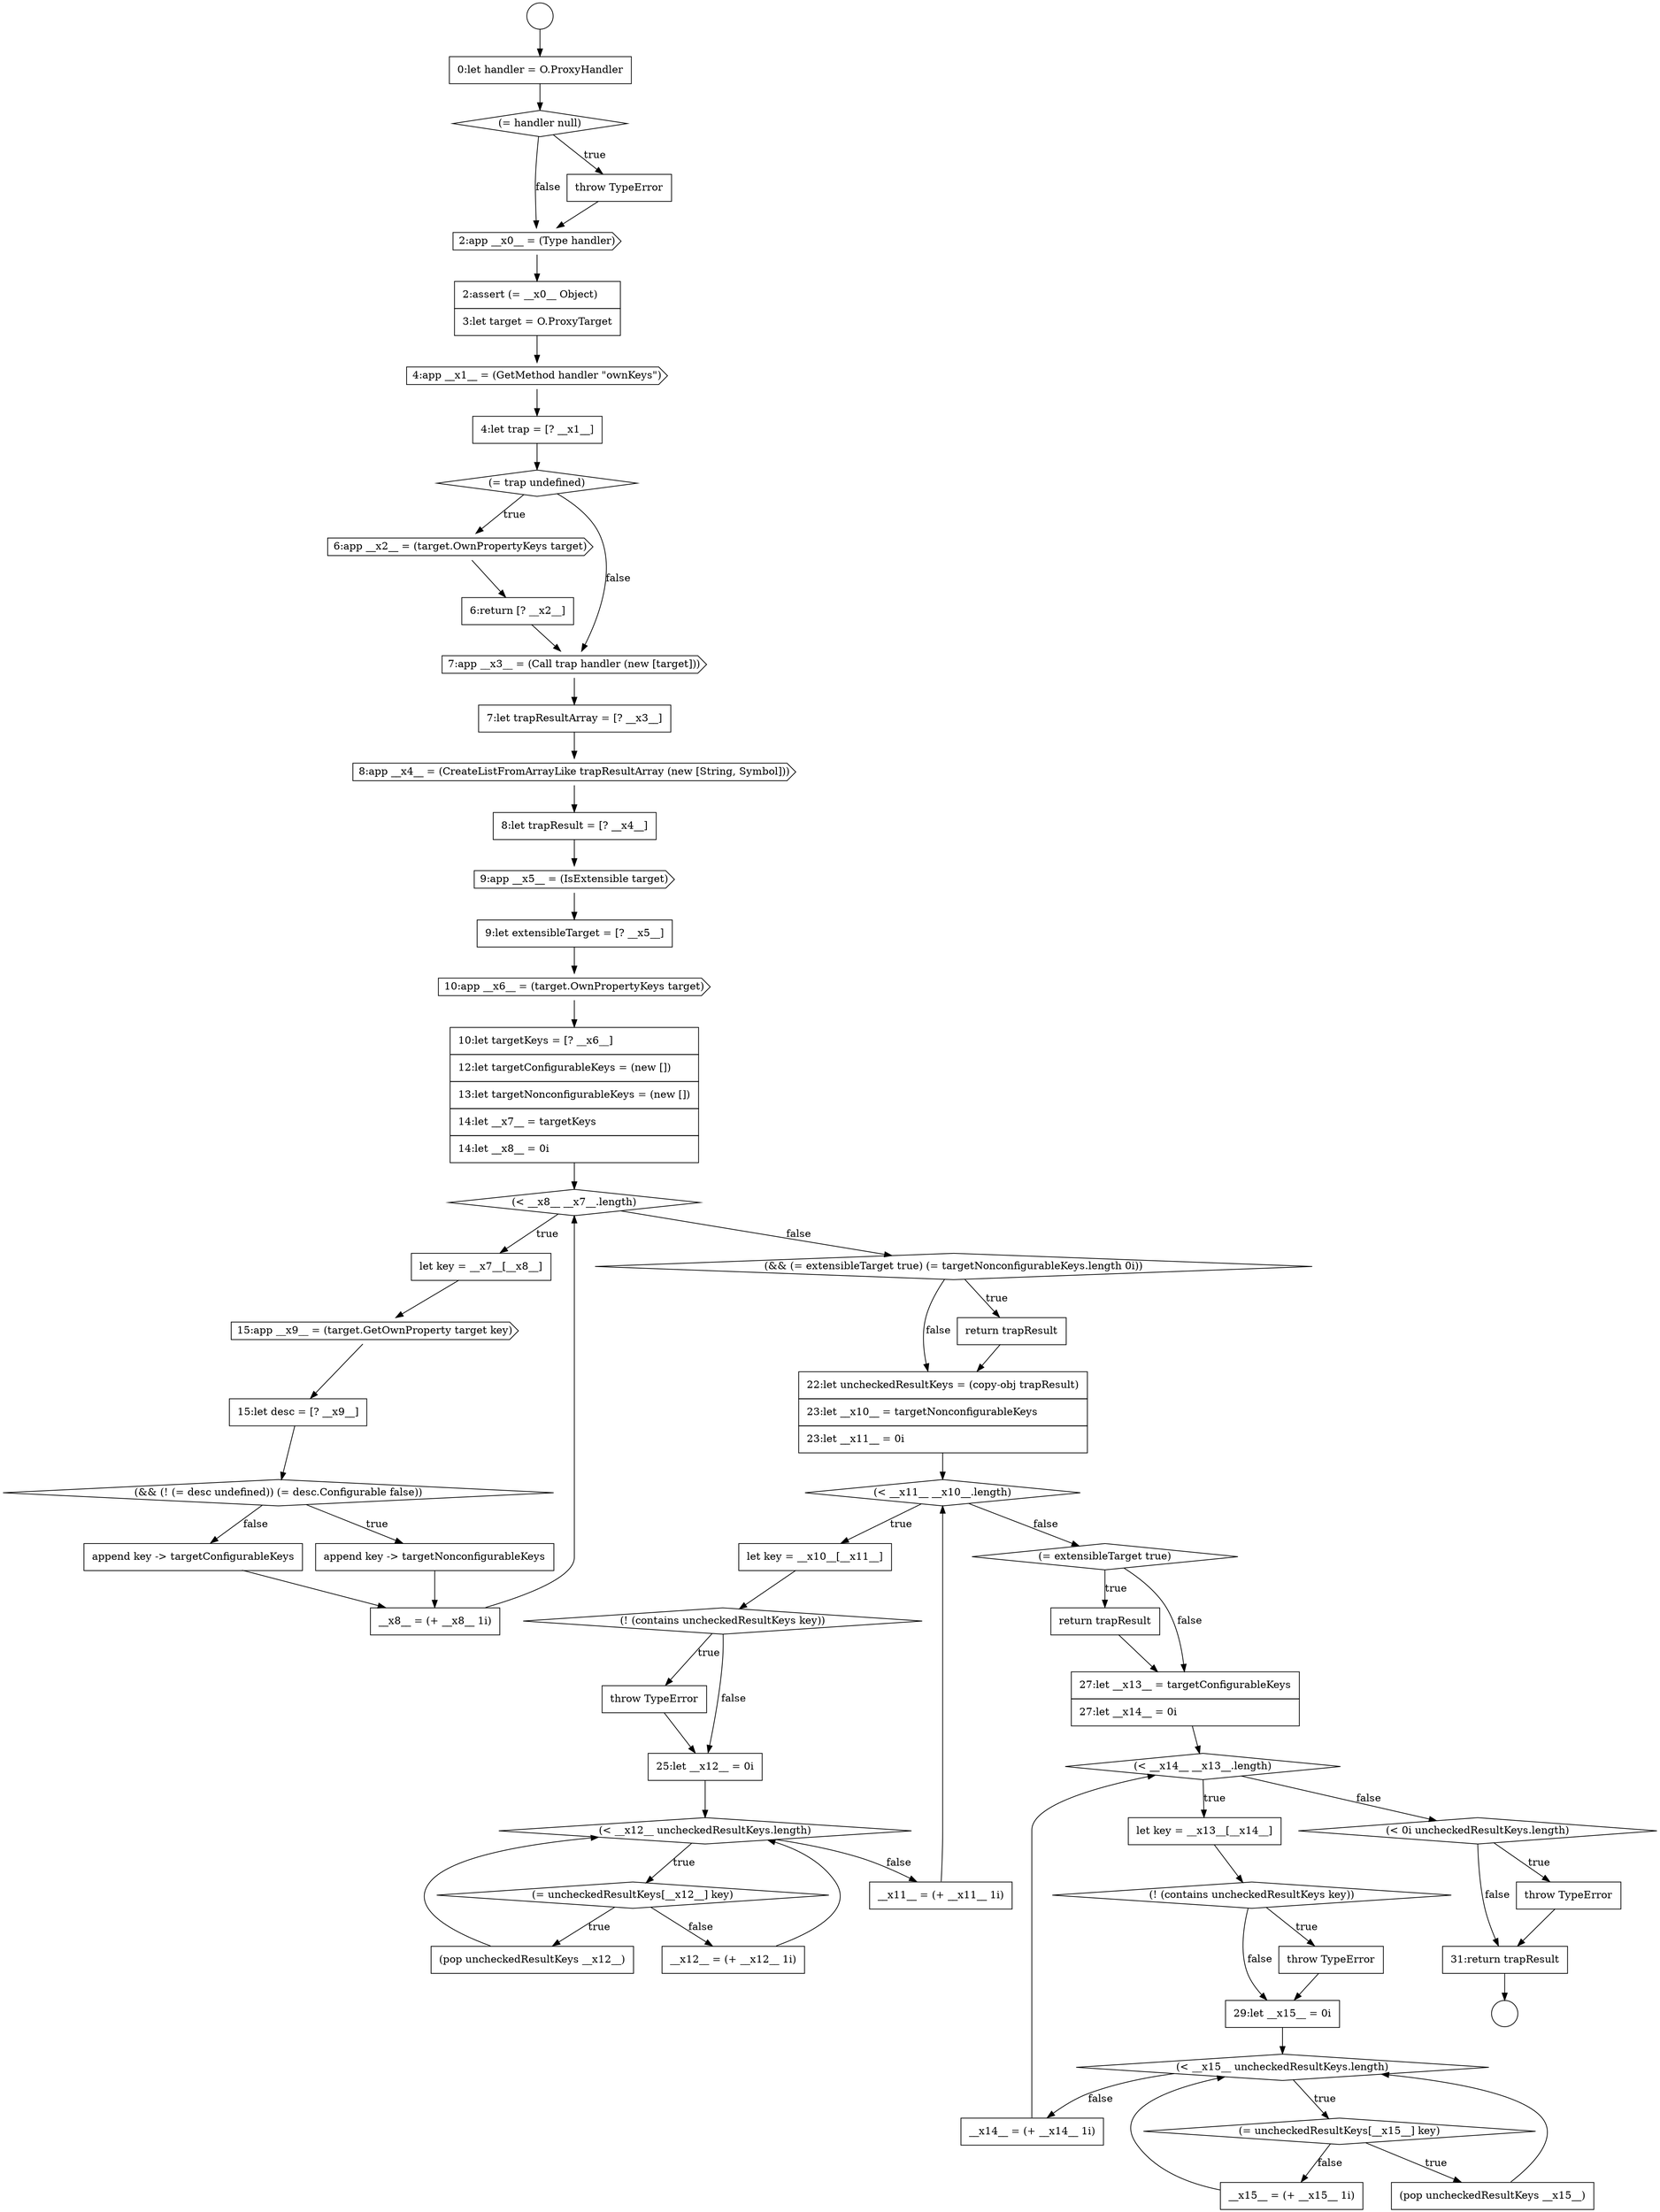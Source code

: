 digraph {
  node2921 [shape=none, margin=0, label=<<font color="black">
    <table border="0" cellborder="1" cellspacing="0" cellpadding="10">
      <tr><td align="left">2:assert (= __x0__ Object)</td></tr>
      <tr><td align="left">3:let target = O.ProxyTarget</td></tr>
    </table>
  </font>> color="black" fillcolor="white" style=filled]
  node2957 [shape=none, margin=0, label=<<font color="black">
    <table border="0" cellborder="1" cellspacing="0" cellpadding="10">
      <tr><td align="left">return trapResult</td></tr>
    </table>
  </font>> color="black" fillcolor="white" style=filled]
  node2916 [shape=circle label=" " color="black" fillcolor="white" style=filled]
  node2929 [shape=cds, label=<<font color="black">8:app __x4__ = (CreateListFromArrayLike trapResultArray (new [String, Symbol]))</font>> color="black" fillcolor="white" style=filled]
  node2958 [shape=none, margin=0, label=<<font color="black">
    <table border="0" cellborder="1" cellspacing="0" cellpadding="10">
      <tr><td align="left">27:let __x13__ = targetConfigurableKeys</td></tr>
      <tr><td align="left">27:let __x14__ = 0i</td></tr>
    </table>
  </font>> color="black" fillcolor="white" style=filled]
  node2946 [shape=diamond, label=<<font color="black">(&lt; __x11__ __x10__.length)</font>> color="black" fillcolor="white" style=filled]
  node2935 [shape=diamond, label=<<font color="black">(&lt; __x8__ __x7__.length)</font>> color="black" fillcolor="white" style=filled]
  node2942 [shape=none, margin=0, label=<<font color="black">
    <table border="0" cellborder="1" cellspacing="0" cellpadding="10">
      <tr><td align="left">__x8__ = (+ __x8__ 1i)</td></tr>
    </table>
  </font>> color="black" fillcolor="white" style=filled]
  node2920 [shape=cds, label=<<font color="black">2:app __x0__ = (Type handler)</font>> color="black" fillcolor="white" style=filled]
  node2961 [shape=diamond, label=<<font color="black">(! (contains uncheckedResultKeys key))</font>> color="black" fillcolor="white" style=filled]
  node2966 [shape=none, margin=0, label=<<font color="black">
    <table border="0" cellborder="1" cellspacing="0" cellpadding="10">
      <tr><td align="left">(pop uncheckedResultKeys __x15__)</td></tr>
    </table>
  </font>> color="black" fillcolor="white" style=filled]
  node2940 [shape=none, margin=0, label=<<font color="black">
    <table border="0" cellborder="1" cellspacing="0" cellpadding="10">
      <tr><td align="left">append key -&gt; targetNonconfigurableKeys</td></tr>
    </table>
  </font>> color="black" fillcolor="white" style=filled]
  node2953 [shape=none, margin=0, label=<<font color="black">
    <table border="0" cellborder="1" cellspacing="0" cellpadding="10">
      <tr><td align="left">(pop uncheckedResultKeys __x12__)</td></tr>
    </table>
  </font>> color="black" fillcolor="white" style=filled]
  node2947 [shape=none, margin=0, label=<<font color="black">
    <table border="0" cellborder="1" cellspacing="0" cellpadding="10">
      <tr><td align="left">let key = __x10__[__x11__]</td></tr>
    </table>
  </font>> color="black" fillcolor="white" style=filled]
  node2918 [shape=diamond, label=<<font color="black">(= handler null)</font>> color="black" fillcolor="white" style=filled]
  node2933 [shape=cds, label=<<font color="black">10:app __x6__ = (target.OwnPropertyKeys target)</font>> color="black" fillcolor="white" style=filled]
  node2950 [shape=none, margin=0, label=<<font color="black">
    <table border="0" cellborder="1" cellspacing="0" cellpadding="10">
      <tr><td align="left">25:let __x12__ = 0i</td></tr>
    </table>
  </font>> color="black" fillcolor="white" style=filled]
  node2925 [shape=cds, label=<<font color="black">6:app __x2__ = (target.OwnPropertyKeys target)</font>> color="black" fillcolor="white" style=filled]
  node2964 [shape=diamond, label=<<font color="black">(&lt; __x15__ uncheckedResultKeys.length)</font>> color="black" fillcolor="white" style=filled]
  node2965 [shape=diamond, label=<<font color="black">(= uncheckedResultKeys[__x15__] key)</font>> color="black" fillcolor="white" style=filled]
  node2954 [shape=none, margin=0, label=<<font color="black">
    <table border="0" cellborder="1" cellspacing="0" cellpadding="10">
      <tr><td align="left">__x12__ = (+ __x12__ 1i)</td></tr>
    </table>
  </font>> color="black" fillcolor="white" style=filled]
  node2922 [shape=cds, label=<<font color="black">4:app __x1__ = (GetMethod handler &quot;ownKeys&quot;)</font>> color="black" fillcolor="white" style=filled]
  node2969 [shape=diamond, label=<<font color="black">(&lt; 0i uncheckedResultKeys.length)</font>> color="black" fillcolor="white" style=filled]
  node2937 [shape=cds, label=<<font color="black">15:app __x9__ = (target.GetOwnProperty target key)</font>> color="black" fillcolor="white" style=filled]
  node2968 [shape=none, margin=0, label=<<font color="black">
    <table border="0" cellborder="1" cellspacing="0" cellpadding="10">
      <tr><td align="left">__x14__ = (+ __x14__ 1i)</td></tr>
    </table>
  </font>> color="black" fillcolor="white" style=filled]
  node2932 [shape=none, margin=0, label=<<font color="black">
    <table border="0" cellborder="1" cellspacing="0" cellpadding="10">
      <tr><td align="left">9:let extensibleTarget = [? __x5__]</td></tr>
    </table>
  </font>> color="black" fillcolor="white" style=filled]
  node2926 [shape=none, margin=0, label=<<font color="black">
    <table border="0" cellborder="1" cellspacing="0" cellpadding="10">
      <tr><td align="left">6:return [? __x2__]</td></tr>
    </table>
  </font>> color="black" fillcolor="white" style=filled]
  node2963 [shape=none, margin=0, label=<<font color="black">
    <table border="0" cellborder="1" cellspacing="0" cellpadding="10">
      <tr><td align="left">29:let __x15__ = 0i</td></tr>
    </table>
  </font>> color="black" fillcolor="white" style=filled]
  node2915 [shape=circle label=" " color="black" fillcolor="white" style=filled]
  node2936 [shape=none, margin=0, label=<<font color="black">
    <table border="0" cellborder="1" cellspacing="0" cellpadding="10">
      <tr><td align="left">let key = __x7__[__x8__]</td></tr>
    </table>
  </font>> color="black" fillcolor="white" style=filled]
  node2941 [shape=none, margin=0, label=<<font color="black">
    <table border="0" cellborder="1" cellspacing="0" cellpadding="10">
      <tr><td align="left">append key -&gt; targetConfigurableKeys</td></tr>
    </table>
  </font>> color="black" fillcolor="white" style=filled]
  node2970 [shape=none, margin=0, label=<<font color="black">
    <table border="0" cellborder="1" cellspacing="0" cellpadding="10">
      <tr><td align="left">throw TypeError</td></tr>
    </table>
  </font>> color="black" fillcolor="white" style=filled]
  node2938 [shape=none, margin=0, label=<<font color="black">
    <table border="0" cellborder="1" cellspacing="0" cellpadding="10">
      <tr><td align="left">15:let desc = [? __x9__]</td></tr>
    </table>
  </font>> color="black" fillcolor="white" style=filled]
  node2959 [shape=diamond, label=<<font color="black">(&lt; __x14__ __x13__.length)</font>> color="black" fillcolor="white" style=filled]
  node2955 [shape=none, margin=0, label=<<font color="black">
    <table border="0" cellborder="1" cellspacing="0" cellpadding="10">
      <tr><td align="left">__x11__ = (+ __x11__ 1i)</td></tr>
    </table>
  </font>> color="black" fillcolor="white" style=filled]
  node2943 [shape=diamond, label=<<font color="black">(&amp;&amp; (= extensibleTarget true) (= targetNonconfigurableKeys.length 0i))</font>> color="black" fillcolor="white" style=filled]
  node2945 [shape=none, margin=0, label=<<font color="black">
    <table border="0" cellborder="1" cellspacing="0" cellpadding="10">
      <tr><td align="left">22:let uncheckedResultKeys = (copy-obj trapResult)</td></tr>
      <tr><td align="left">23:let __x10__ = targetNonconfigurableKeys</td></tr>
      <tr><td align="left">23:let __x11__ = 0i</td></tr>
    </table>
  </font>> color="black" fillcolor="white" style=filled]
  node2923 [shape=none, margin=0, label=<<font color="black">
    <table border="0" cellborder="1" cellspacing="0" cellpadding="10">
      <tr><td align="left">4:let trap = [? __x1__]</td></tr>
    </table>
  </font>> color="black" fillcolor="white" style=filled]
  node2928 [shape=none, margin=0, label=<<font color="black">
    <table border="0" cellborder="1" cellspacing="0" cellpadding="10">
      <tr><td align="left">7:let trapResultArray = [? __x3__]</td></tr>
    </table>
  </font>> color="black" fillcolor="white" style=filled]
  node2962 [shape=none, margin=0, label=<<font color="black">
    <table border="0" cellborder="1" cellspacing="0" cellpadding="10">
      <tr><td align="left">throw TypeError</td></tr>
    </table>
  </font>> color="black" fillcolor="white" style=filled]
  node2931 [shape=cds, label=<<font color="black">9:app __x5__ = (IsExtensible target)</font>> color="black" fillcolor="white" style=filled]
  node2967 [shape=none, margin=0, label=<<font color="black">
    <table border="0" cellborder="1" cellspacing="0" cellpadding="10">
      <tr><td align="left">__x15__ = (+ __x15__ 1i)</td></tr>
    </table>
  </font>> color="black" fillcolor="white" style=filled]
  node2952 [shape=diamond, label=<<font color="black">(= uncheckedResultKeys[__x12__] key)</font>> color="black" fillcolor="white" style=filled]
  node2927 [shape=cds, label=<<font color="black">7:app __x3__ = (Call trap handler (new [target]))</font>> color="black" fillcolor="white" style=filled]
  node2948 [shape=diamond, label=<<font color="black">(! (contains uncheckedResultKeys key))</font>> color="black" fillcolor="white" style=filled]
  node2949 [shape=none, margin=0, label=<<font color="black">
    <table border="0" cellborder="1" cellspacing="0" cellpadding="10">
      <tr><td align="left">throw TypeError</td></tr>
    </table>
  </font>> color="black" fillcolor="white" style=filled]
  node2939 [shape=diamond, label=<<font color="black">(&amp;&amp; (! (= desc undefined)) (= desc.Configurable false))</font>> color="black" fillcolor="white" style=filled]
  node2924 [shape=diamond, label=<<font color="black">(= trap undefined)</font>> color="black" fillcolor="white" style=filled]
  node2960 [shape=none, margin=0, label=<<font color="black">
    <table border="0" cellborder="1" cellspacing="0" cellpadding="10">
      <tr><td align="left">let key = __x13__[__x14__]</td></tr>
    </table>
  </font>> color="black" fillcolor="white" style=filled]
  node2919 [shape=none, margin=0, label=<<font color="black">
    <table border="0" cellborder="1" cellspacing="0" cellpadding="10">
      <tr><td align="left">throw TypeError</td></tr>
    </table>
  </font>> color="black" fillcolor="white" style=filled]
  node2971 [shape=none, margin=0, label=<<font color="black">
    <table border="0" cellborder="1" cellspacing="0" cellpadding="10">
      <tr><td align="left">31:return trapResult</td></tr>
    </table>
  </font>> color="black" fillcolor="white" style=filled]
  node2934 [shape=none, margin=0, label=<<font color="black">
    <table border="0" cellborder="1" cellspacing="0" cellpadding="10">
      <tr><td align="left">10:let targetKeys = [? __x6__]</td></tr>
      <tr><td align="left">12:let targetConfigurableKeys = (new [])</td></tr>
      <tr><td align="left">13:let targetNonconfigurableKeys = (new [])</td></tr>
      <tr><td align="left">14:let __x7__ = targetKeys</td></tr>
      <tr><td align="left">14:let __x8__ = 0i</td></tr>
    </table>
  </font>> color="black" fillcolor="white" style=filled]
  node2944 [shape=none, margin=0, label=<<font color="black">
    <table border="0" cellborder="1" cellspacing="0" cellpadding="10">
      <tr><td align="left">return trapResult</td></tr>
    </table>
  </font>> color="black" fillcolor="white" style=filled]
  node2956 [shape=diamond, label=<<font color="black">(= extensibleTarget true)</font>> color="black" fillcolor="white" style=filled]
  node2917 [shape=none, margin=0, label=<<font color="black">
    <table border="0" cellborder="1" cellspacing="0" cellpadding="10">
      <tr><td align="left">0:let handler = O.ProxyHandler</td></tr>
    </table>
  </font>> color="black" fillcolor="white" style=filled]
  node2930 [shape=none, margin=0, label=<<font color="black">
    <table border="0" cellborder="1" cellspacing="0" cellpadding="10">
      <tr><td align="left">8:let trapResult = [? __x4__]</td></tr>
    </table>
  </font>> color="black" fillcolor="white" style=filled]
  node2951 [shape=diamond, label=<<font color="black">(&lt; __x12__ uncheckedResultKeys.length)</font>> color="black" fillcolor="white" style=filled]
  node2923 -> node2924 [ color="black"]
  node2917 -> node2918 [ color="black"]
  node2965 -> node2966 [label=<<font color="black">true</font>> color="black"]
  node2965 -> node2967 [label=<<font color="black">false</font>> color="black"]
  node2940 -> node2942 [ color="black"]
  node2946 -> node2947 [label=<<font color="black">true</font>> color="black"]
  node2946 -> node2956 [label=<<font color="black">false</font>> color="black"]
  node2961 -> node2962 [label=<<font color="black">true</font>> color="black"]
  node2961 -> node2963 [label=<<font color="black">false</font>> color="black"]
  node2915 -> node2917 [ color="black"]
  node2928 -> node2929 [ color="black"]
  node2922 -> node2923 [ color="black"]
  node2964 -> node2965 [label=<<font color="black">true</font>> color="black"]
  node2964 -> node2968 [label=<<font color="black">false</font>> color="black"]
  node2948 -> node2949 [label=<<font color="black">true</font>> color="black"]
  node2948 -> node2950 [label=<<font color="black">false</font>> color="black"]
  node2925 -> node2926 [ color="black"]
  node2929 -> node2930 [ color="black"]
  node2955 -> node2946 [ color="black"]
  node2939 -> node2940 [label=<<font color="black">true</font>> color="black"]
  node2939 -> node2941 [label=<<font color="black">false</font>> color="black"]
  node2935 -> node2936 [label=<<font color="black">true</font>> color="black"]
  node2935 -> node2943 [label=<<font color="black">false</font>> color="black"]
  node2942 -> node2935 [ color="black"]
  node2926 -> node2927 [ color="black"]
  node2963 -> node2964 [ color="black"]
  node2966 -> node2964 [ color="black"]
  node2968 -> node2959 [ color="black"]
  node2932 -> node2933 [ color="black"]
  node2945 -> node2946 [ color="black"]
  node2970 -> node2971 [ color="black"]
  node2957 -> node2958 [ color="black"]
  node2950 -> node2951 [ color="black"]
  node2933 -> node2934 [ color="black"]
  node2960 -> node2961 [ color="black"]
  node2941 -> node2942 [ color="black"]
  node2919 -> node2920 [ color="black"]
  node2967 -> node2964 [ color="black"]
  node2921 -> node2922 [ color="black"]
  node2924 -> node2925 [label=<<font color="black">true</font>> color="black"]
  node2924 -> node2927 [label=<<font color="black">false</font>> color="black"]
  node2931 -> node2932 [ color="black"]
  node2959 -> node2960 [label=<<font color="black">true</font>> color="black"]
  node2959 -> node2969 [label=<<font color="black">false</font>> color="black"]
  node2927 -> node2928 [ color="black"]
  node2920 -> node2921 [ color="black"]
  node2937 -> node2938 [ color="black"]
  node2936 -> node2937 [ color="black"]
  node2956 -> node2957 [label=<<font color="black">true</font>> color="black"]
  node2956 -> node2958 [label=<<font color="black">false</font>> color="black"]
  node2958 -> node2959 [ color="black"]
  node2934 -> node2935 [ color="black"]
  node2943 -> node2944 [label=<<font color="black">true</font>> color="black"]
  node2943 -> node2945 [label=<<font color="black">false</font>> color="black"]
  node2951 -> node2952 [label=<<font color="black">true</font>> color="black"]
  node2951 -> node2955 [label=<<font color="black">false</font>> color="black"]
  node2952 -> node2953 [label=<<font color="black">true</font>> color="black"]
  node2952 -> node2954 [label=<<font color="black">false</font>> color="black"]
  node2918 -> node2919 [label=<<font color="black">true</font>> color="black"]
  node2918 -> node2920 [label=<<font color="black">false</font>> color="black"]
  node2969 -> node2970 [label=<<font color="black">true</font>> color="black"]
  node2969 -> node2971 [label=<<font color="black">false</font>> color="black"]
  node2953 -> node2951 [ color="black"]
  node2949 -> node2950 [ color="black"]
  node2971 -> node2916 [ color="black"]
  node2962 -> node2963 [ color="black"]
  node2947 -> node2948 [ color="black"]
  node2954 -> node2951 [ color="black"]
  node2944 -> node2945 [ color="black"]
  node2930 -> node2931 [ color="black"]
  node2938 -> node2939 [ color="black"]
}
